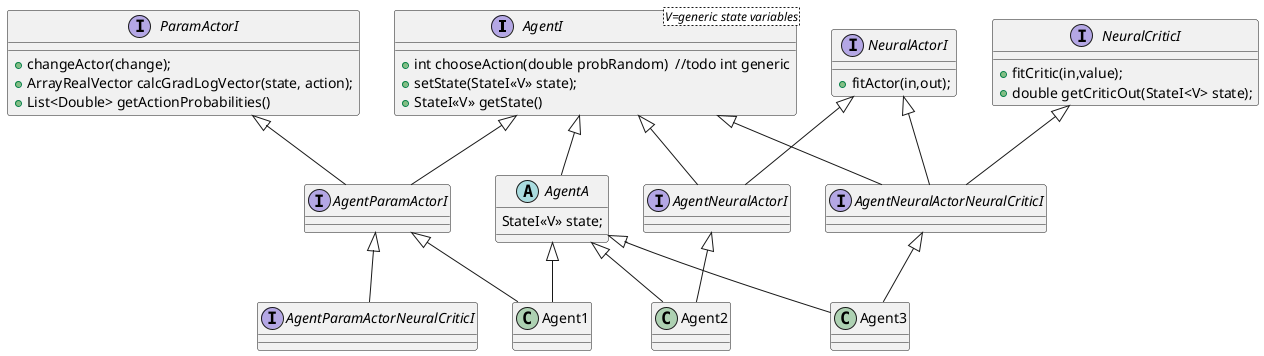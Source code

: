 @startuml
'https://plantuml.com/class-diagram

interface AgentI<V=generic state variables> {
+ int chooseAction(double probRandom)  //todo int generic
+ setState(StateI<<V>> state);
+ StateI<<V>> getState()
'/ + double readValue(StateI<<V>> state);  //todo needed?
}

interface ParamActorI {
+ changeActor(change);
+ ArrayRealVector calcGradLogVector(state, action);
+ List<Double> getActionProbabilities()
}


interface NeuralActorI {
+ fitActor(in,out);
}


interface NeuralCriticI {
+ fitCritic(in,value);
+ double getCriticOut(StateI<V> state);
}


interface AgentParamActorI extends AgentI, ParamActorI {
}

interface AgentNeuralActorI extends AgentI, NeuralActorI {
}

interface AgentNeuralActorNeuralCriticI extends AgentI, NeuralActorI, NeuralCriticI {
}

interface AgentParamActorNeuralCriticI extends AgentParamActorI {
}

abstract class AgentA extends AgentI {
    StateI<<V>> state;
}


AgentA  <|-- Agent1
AgentA  <|-- Agent2
AgentA  <|-- Agent3
AgentParamActorI  <|-- Agent1
AgentNeuralActorI  <|-- Agent2
AgentNeuralActorNeuralCriticI <|-- Agent3



@enduml